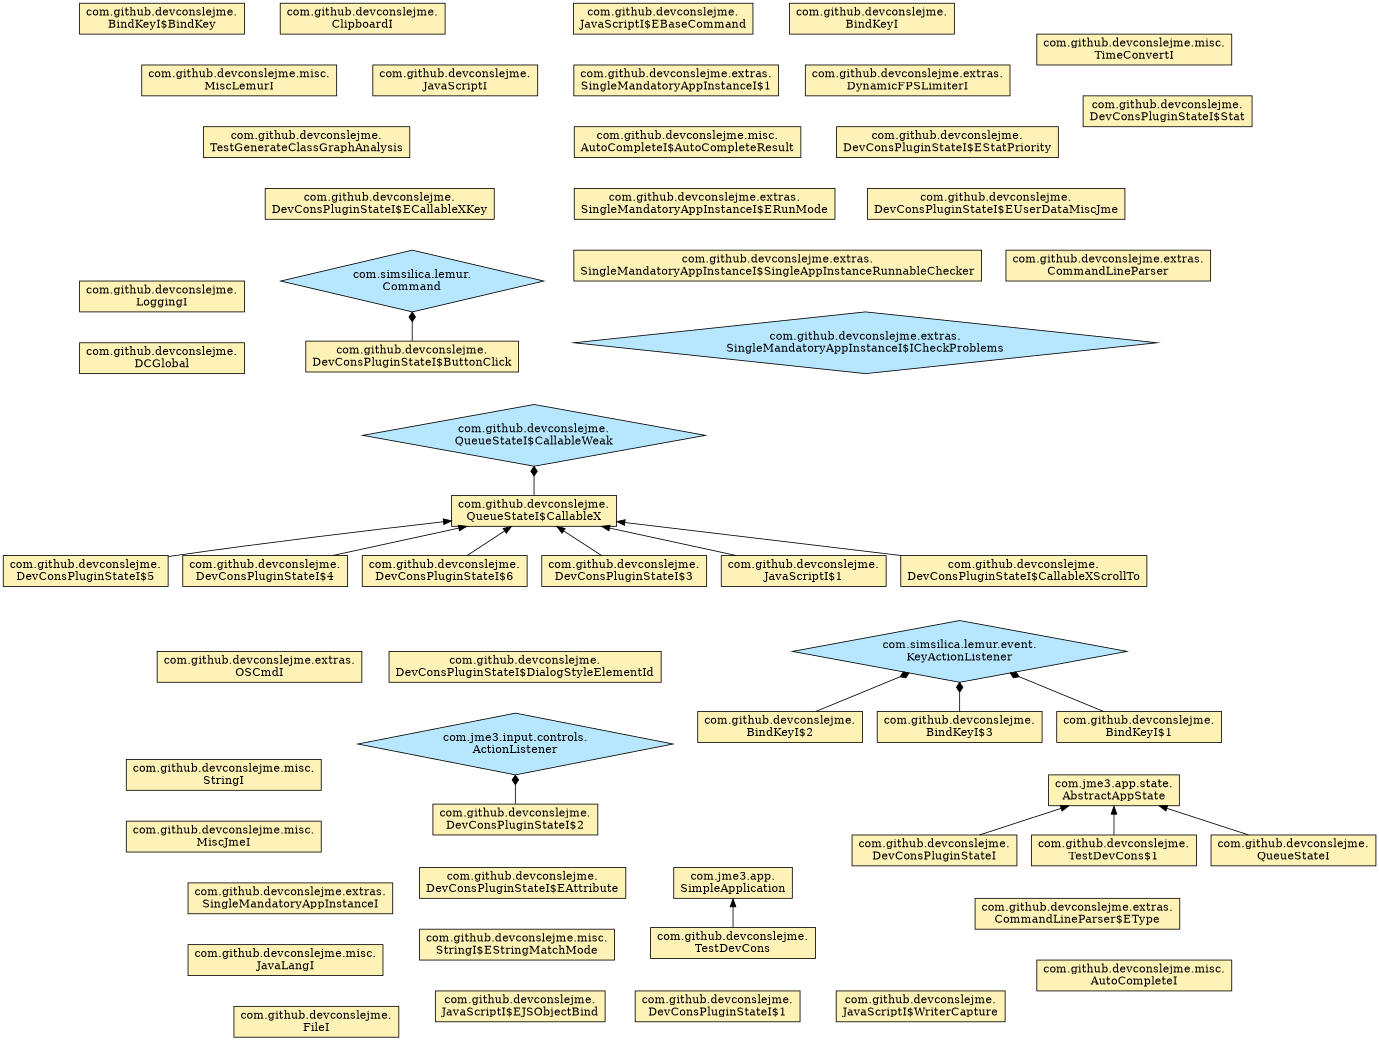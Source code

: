 digraph {
size="9.2,8.0";
layout=dot;
rankdir="BT";
overlap=false;
splines=true;
pack=true;

node[shape=box,style=filled,fillcolor="#fff2b6"];
  "com.github.devconslejme.\nTestDevCons"
  "com.github.devconslejme.\nDevConsPluginStateI$DialogStyleElementId"
  "com.github.devconslejme.\nDevConsPluginStateI$ECallableXKey"
  "com.github.devconslejme.\nJavaScriptI"
  "com.github.devconslejme.\nDevConsPluginStateI"
  "com.github.devconslejme.\nBindKeyI"
  "com.github.devconslejme.\nJavaScriptI$WriterCapture"
  "com.github.devconslejme.misc.\nAutoCompleteI$AutoCompleteResult"
  "com.github.devconslejme.\nDevConsPluginStateI$5"
  "com.github.devconslejme.\nDevConsPluginStateI$EAttribute"
  "com.github.devconslejme.\nBindKeyI$2"
  "com.github.devconslejme.\nBindKeyI$3"
  "com.github.devconslejme.\nDevConsPluginStateI$4"
  "com.github.devconslejme.\nBindKeyI$1"
  "com.github.devconslejme.\nDevConsPluginStateI$6"
  "com.github.devconslejme.\nDevConsPluginStateI$1"
  "com.github.devconslejme.\nDevConsPluginStateI$3"
  "com.github.devconslejme.extras.\nSingleMandatoryAppInstanceI$SingleAppInstanceRunnableChecker"
  "com.github.devconslejme.\nDevConsPluginStateI$2"
  "com.github.devconslejme.\nTestGenerateClassGraphAnalysis"
  "com.github.devconslejme.\nQueueStateI$CallableX"
  "com.github.devconslejme.misc.\nStringI$EStringMatchMode"
  "com.github.devconslejme.extras.\nSingleMandatoryAppInstanceI"
  "com.jme3.app.\nSimpleApplication"
  "com.github.devconslejme.\nJavaScriptI$EJSObjectBind"
  "com.github.devconslejme.\nDevConsPluginStateI$EStatPriority"
  "com.github.devconslejme.\nDCGlobal"
  "com.github.devconslejme.misc.\nMiscLemurI"
  "com.github.devconslejme.extras.\nCommandLineParser$EType"
  "com.github.devconslejme.\nLoggingI"
  "com.github.devconslejme.\nJavaScriptI$1"
  "com.github.devconslejme.misc.\nJavaLangI"
  "com.github.devconslejme.\nDevConsPluginStateI$ButtonClick"
  "com.github.devconslejme.misc.\nMiscJmeI"
  "com.github.devconslejme.misc.\nStringI"
  "com.github.devconslejme.\nTestDevCons$1"
  "com.github.devconslejme.\nBindKeyI$BindKey"
  "com.github.devconslejme.\nQueueStateI"
  "com.github.devconslejme.misc.\nTimeConvertI"
  "com.github.devconslejme.extras.\nOSCmdI"
  "com.github.devconslejme.\nClipboardI"
  "com.github.devconslejme.extras.\nSingleMandatoryAppInstanceI$1"
  "com.github.devconslejme.extras.\nSingleMandatoryAppInstanceI$ERunMode"
  "com.github.devconslejme.\nDevConsPluginStateI$Stat"
  "com.github.devconslejme.\nDevConsPluginStateI$EUserDataMiscJme"
  "com.github.devconslejme.\nJavaScriptI$EBaseCommand"
  "com.github.devconslejme.extras.\nDynamicFPSLimiterI"
  "com.github.devconslejme.extras.\nCommandLineParser"
  "com.github.devconslejme.\nFileI"
  "com.github.devconslejme.misc.\nAutoCompleteI"
  "com.github.devconslejme.\nDevConsPluginStateI$CallableXScrollTo"
  "com.jme3.app.state.\nAbstractAppState"

node[shape=diamond,style=filled,fillcolor="#b6e7ff"];
  "com.github.devconslejme.\nQueueStateI$CallableWeak"
  "com.simsilica.lemur.event.\nKeyActionListener"
  "com.simsilica.lemur.\nCommand"
  "com.jme3.input.controls.\nActionListener"
  "com.github.devconslejme.extras.\nSingleMandatoryAppInstanceI$ICheckProblems"

node[shape=oval,style=filled,fillcolor="#f3c9ff"];

  "com.github.devconslejme.\nTestDevCons" -> "com.jme3.app.\nSimpleApplication"
  "com.github.devconslejme.\nDevConsPluginStateI" -> "com.jme3.app.state.\nAbstractAppState"
  "com.github.devconslejme.\nDevConsPluginStateI$5" -> "com.github.devconslejme.\nQueueStateI$CallableX"
  "com.github.devconslejme.\nBindKeyI$2" -> "com.simsilica.lemur.event.\nKeyActionListener" [arrowhead=diamond]
  "com.github.devconslejme.\nBindKeyI$3" -> "com.simsilica.lemur.event.\nKeyActionListener" [arrowhead=diamond]
  "com.github.devconslejme.\nDevConsPluginStateI$4" -> "com.github.devconslejme.\nQueueStateI$CallableX"
  "com.github.devconslejme.\nBindKeyI$1" -> "com.simsilica.lemur.event.\nKeyActionListener" [arrowhead=diamond]
  "com.github.devconslejme.\nDevConsPluginStateI$6" -> "com.github.devconslejme.\nQueueStateI$CallableX"
  "com.github.devconslejme.\nDevConsPluginStateI$3" -> "com.github.devconslejme.\nQueueStateI$CallableX"
  "com.github.devconslejme.\nDevConsPluginStateI$2" -> "com.jme3.input.controls.\nActionListener" [arrowhead=diamond]
  "com.github.devconslejme.\nQueueStateI$CallableX" -> "com.github.devconslejme.\nQueueStateI$CallableWeak" [arrowhead=diamond]
  "com.github.devconslejme.\nJavaScriptI$1" -> "com.github.devconslejme.\nQueueStateI$CallableX"
  "com.github.devconslejme.\nDevConsPluginStateI$ButtonClick" -> "com.simsilica.lemur.\nCommand" [arrowhead=diamond]
  "com.github.devconslejme.\nTestDevCons$1" -> "com.jme3.app.state.\nAbstractAppState"
  "com.github.devconslejme.\nQueueStateI" -> "com.jme3.app.state.\nAbstractAppState"
  "com.github.devconslejme.\nDevConsPluginStateI$CallableXScrollTo" -> "com.github.devconslejme.\nQueueStateI$CallableX"
}